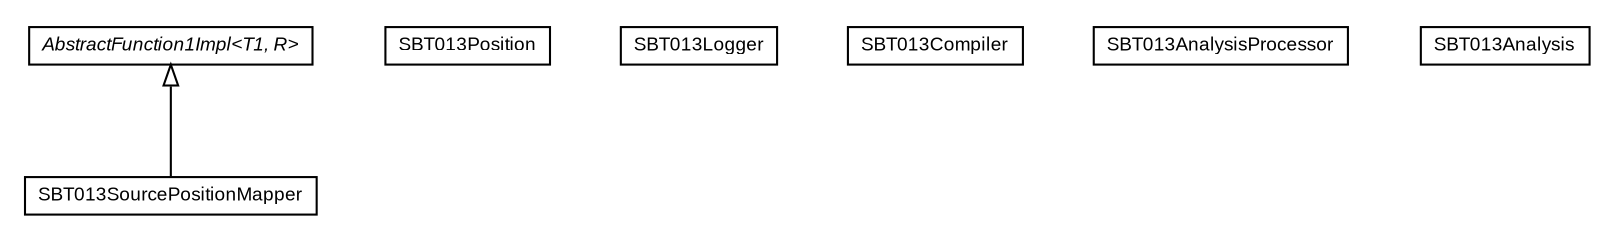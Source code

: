 #!/usr/local/bin/dot
#
# Class diagram 
# Generated by UMLGraph version R5_6-24-gf6e263 (http://www.umlgraph.org/)
#

digraph G {
	edge [fontname="arial",fontsize=10,labelfontname="arial",labelfontsize=10];
	node [fontname="arial",fontsize=10,shape=plaintext];
	nodesep=0.25;
	ranksep=0.5;
	// com.google.code.sbt.compiler.sbt013.SBT013SourcePositionMapper
	c0 [label=<<table title="com.google.code.sbt.compiler.sbt013.SBT013SourcePositionMapper" border="0" cellborder="1" cellspacing="0" cellpadding="2" port="p" href="./SBT013SourcePositionMapper.html">
		<tr><td><table border="0" cellspacing="0" cellpadding="1">
<tr><td align="center" balign="center"> SBT013SourcePositionMapper </td></tr>
		</table></td></tr>
		</table>>, URL="./SBT013SourcePositionMapper.html", fontname="arial", fontcolor="black", fontsize=9.0];
	// com.google.code.sbt.compiler.sbt013.SBT013Position
	c1 [label=<<table title="com.google.code.sbt.compiler.sbt013.SBT013Position" border="0" cellborder="1" cellspacing="0" cellpadding="2" port="p" href="./SBT013Position.html">
		<tr><td><table border="0" cellspacing="0" cellpadding="1">
<tr><td align="center" balign="center"> SBT013Position </td></tr>
		</table></td></tr>
		</table>>, URL="./SBT013Position.html", fontname="arial", fontcolor="black", fontsize=9.0];
	// com.google.code.sbt.compiler.sbt013.SBT013Logger
	c2 [label=<<table title="com.google.code.sbt.compiler.sbt013.SBT013Logger" border="0" cellborder="1" cellspacing="0" cellpadding="2" port="p" href="./SBT013Logger.html">
		<tr><td><table border="0" cellspacing="0" cellpadding="1">
<tr><td align="center" balign="center"> SBT013Logger </td></tr>
		</table></td></tr>
		</table>>, URL="./SBT013Logger.html", fontname="arial", fontcolor="black", fontsize=9.0];
	// com.google.code.sbt.compiler.sbt013.SBT013Compiler
	c3 [label=<<table title="com.google.code.sbt.compiler.sbt013.SBT013Compiler" border="0" cellborder="1" cellspacing="0" cellpadding="2" port="p" href="./SBT013Compiler.html">
		<tr><td><table border="0" cellspacing="0" cellpadding="1">
<tr><td align="center" balign="center"> SBT013Compiler </td></tr>
		</table></td></tr>
		</table>>, URL="./SBT013Compiler.html", fontname="arial", fontcolor="black", fontsize=9.0];
	// com.google.code.sbt.compiler.sbt013.SBT013AnalysisProcessor
	c4 [label=<<table title="com.google.code.sbt.compiler.sbt013.SBT013AnalysisProcessor" border="0" cellborder="1" cellspacing="0" cellpadding="2" port="p" href="./SBT013AnalysisProcessor.html">
		<tr><td><table border="0" cellspacing="0" cellpadding="1">
<tr><td align="center" balign="center"> SBT013AnalysisProcessor </td></tr>
		</table></td></tr>
		</table>>, URL="./SBT013AnalysisProcessor.html", fontname="arial", fontcolor="black", fontsize=9.0];
	// com.google.code.sbt.compiler.sbt013.SBT013Analysis
	c5 [label=<<table title="com.google.code.sbt.compiler.sbt013.SBT013Analysis" border="0" cellborder="1" cellspacing="0" cellpadding="2" port="p" href="./SBT013Analysis.html">
		<tr><td><table border="0" cellspacing="0" cellpadding="1">
<tr><td align="center" balign="center"> SBT013Analysis </td></tr>
		</table></td></tr>
		</table>>, URL="./SBT013Analysis.html", fontname="arial", fontcolor="black", fontsize=9.0];
	// com.google.code.sbt.compiler.sbt013.AbstractFunction1Impl<T1, R>
	c6 [label=<<table title="com.google.code.sbt.compiler.sbt013.AbstractFunction1Impl" border="0" cellborder="1" cellspacing="0" cellpadding="2" port="p" href="./AbstractFunction1Impl.html">
		<tr><td><table border="0" cellspacing="0" cellpadding="1">
<tr><td align="center" balign="center"><font face="arial italic"> AbstractFunction1Impl&lt;T1, R&gt; </font></td></tr>
		</table></td></tr>
		</table>>, URL="./AbstractFunction1Impl.html", fontname="arial", fontcolor="black", fontsize=9.0];
	//com.google.code.sbt.compiler.sbt013.SBT013SourcePositionMapper extends com.google.code.sbt.compiler.sbt013.AbstractFunction1Impl<xsbti.Position, xsbti.Position>
	c6:p -> c0:p [dir=back,arrowtail=empty];
}

